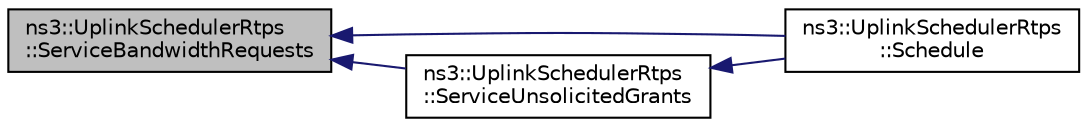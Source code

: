 digraph "ns3::UplinkSchedulerRtps::ServiceBandwidthRequests"
{
  edge [fontname="Helvetica",fontsize="10",labelfontname="Helvetica",labelfontsize="10"];
  node [fontname="Helvetica",fontsize="10",shape=record];
  rankdir="LR";
  Node1 [label="ns3::UplinkSchedulerRtps\l::ServiceBandwidthRequests",height=0.2,width=0.4,color="black", fillcolor="grey75", style="filled", fontcolor="black"];
  Node1 -> Node2 [dir="back",color="midnightblue",fontsize="10",style="solid"];
  Node2 [label="ns3::UplinkSchedulerRtps\l::Schedule",height=0.2,width=0.4,color="black", fillcolor="white", style="filled",URL="$da/de2/classns3_1_1UplinkSchedulerRtps.html#a3863d85ca853d4b8b1033a38d0ff9dcd",tooltip="Schedule function. "];
  Node1 -> Node3 [dir="back",color="midnightblue",fontsize="10",style="solid"];
  Node3 [label="ns3::UplinkSchedulerRtps\l::ServiceUnsolicitedGrants",height=0.2,width=0.4,color="black", fillcolor="white", style="filled",URL="$da/de2/classns3_1_1UplinkSchedulerRtps.html#ab101ce69266831aad941b4c553d82026"];
  Node3 -> Node2 [dir="back",color="midnightblue",fontsize="10",style="solid"];
}
